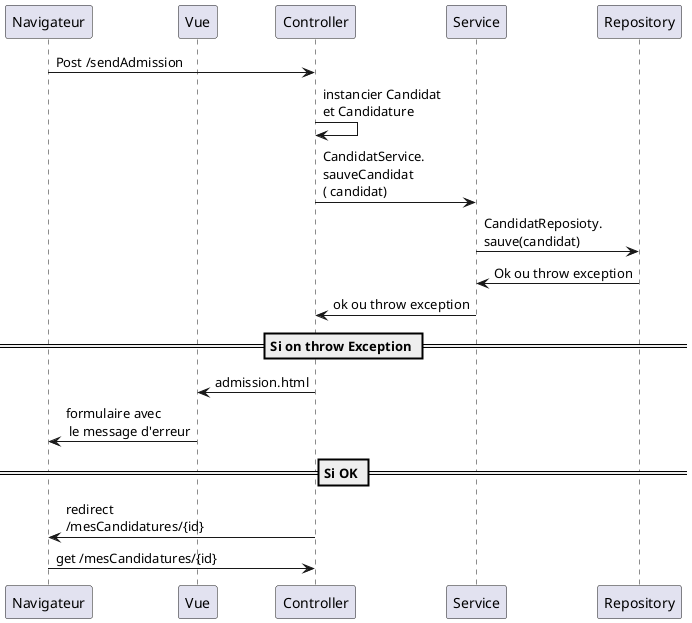 @startuml
participant Navigateur
participant Vue

Navigateur -> Controller : Post /sendAdmission
Controller -> Controller : instancier Candidat\net Candidature
Controller -> Service : CandidatService.\nsauveCandidat\n( candidat)
Service -> Repository : CandidatReposioty.\nsauve(candidat)
Repository -> Service : Ok ou throw exception
Service -> Controller : ok ou throw exception
== Si on throw Exception ==
Controller -> Vue : admission.html
Vue -> Navigateur : formulaire avec\n le message d'erreur
== Si OK ==
Controller ->  Navigateur:redirect \n/mesCandidatures/{id}
Navigateur -> Controller : get /mesCandidatures/{id}

 
@enduml